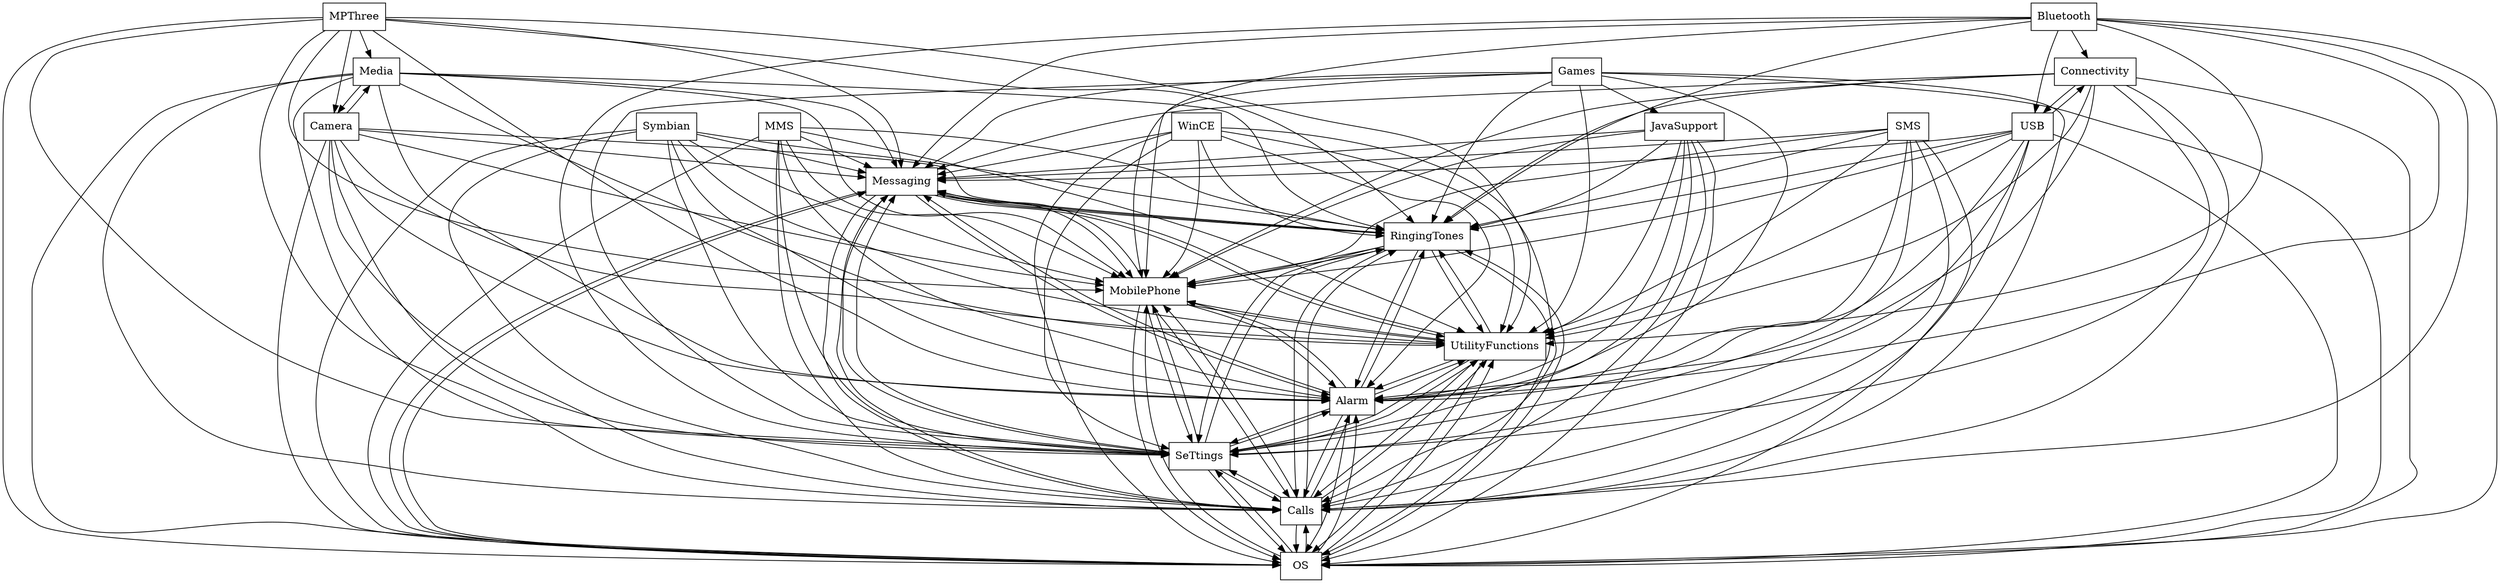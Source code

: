 digraph{
graph [rankdir=TB];
node [shape=box];
edge [arrowhead=normal];
0[label="Messaging",]
1[label="JavaSupport",]
2[label="Media",]
3[label="RingingTones",]
4[label="Camera",]
5[label="Bluetooth",]
6[label="MPThree",]
7[label="OS",]
8[label="Calls",]
9[label="Connectivity",]
10[label="SeTtings",]
11[label="Alarm",]
12[label="WinCE",]
13[label="UtilityFunctions",]
14[label="Symbian",]
15[label="USB",]
16[label="Games",]
17[label="MobilePhone",]
18[label="SMS",]
19[label="MMS",]
0->3[label="",]
0->7[label="",]
0->8[label="",]
0->10[label="",]
0->11[label="",]
0->13[label="",]
0->17[label="",]
1->0[label="",]
1->3[label="",]
1->7[label="",]
1->8[label="",]
1->10[label="",]
1->11[label="",]
1->13[label="",]
1->17[label="",]
2->0[label="",]
2->3[label="",]
2->4[label="",]
2->7[label="",]
2->8[label="",]
2->10[label="",]
2->11[label="",]
2->13[label="",]
2->17[label="",]
3->0[label="",]
3->7[label="",]
3->8[label="",]
3->10[label="",]
3->11[label="",]
3->13[label="",]
3->17[label="",]
4->0[label="",]
4->2[label="",]
4->3[label="",]
4->7[label="",]
4->8[label="",]
4->10[label="",]
4->11[label="",]
4->13[label="",]
4->17[label="",]
5->0[label="",]
5->3[label="",]
5->7[label="",]
5->8[label="",]
5->9[label="",]
5->10[label="",]
5->11[label="",]
5->13[label="",]
5->15[label="",]
5->17[label="",]
6->0[label="",]
6->2[label="",]
6->3[label="",]
6->4[label="",]
6->7[label="",]
6->8[label="",]
6->10[label="",]
6->11[label="",]
6->13[label="",]
6->17[label="",]
7->0[label="",]
7->3[label="",]
7->8[label="",]
7->10[label="",]
7->11[label="",]
7->13[label="",]
7->17[label="",]
8->0[label="",]
8->3[label="",]
8->7[label="",]
8->10[label="",]
8->11[label="",]
8->13[label="",]
8->17[label="",]
9->0[label="",]
9->3[label="",]
9->7[label="",]
9->8[label="",]
9->10[label="",]
9->11[label="",]
9->13[label="",]
9->15[label="",]
9->17[label="",]
10->0[label="",]
10->3[label="",]
10->7[label="",]
10->8[label="",]
10->11[label="",]
10->13[label="",]
10->17[label="",]
11->0[label="",]
11->3[label="",]
11->7[label="",]
11->8[label="",]
11->10[label="",]
11->13[label="",]
11->17[label="",]
12->0[label="",]
12->3[label="",]
12->7[label="",]
12->8[label="",]
12->10[label="",]
12->11[label="",]
12->13[label="",]
12->17[label="",]
13->0[label="",]
13->3[label="",]
13->7[label="",]
13->8[label="",]
13->10[label="",]
13->11[label="",]
13->17[label="",]
14->0[label="",]
14->3[label="",]
14->7[label="",]
14->8[label="",]
14->10[label="",]
14->11[label="",]
14->13[label="",]
14->17[label="",]
15->0[label="",]
15->3[label="",]
15->7[label="",]
15->8[label="",]
15->9[label="",]
15->10[label="",]
15->11[label="",]
15->13[label="",]
15->17[label="",]
16->0[label="",]
16->1[label="",]
16->3[label="",]
16->7[label="",]
16->8[label="",]
16->10[label="",]
16->11[label="",]
16->13[label="",]
16->17[label="",]
17->0[label="",]
17->3[label="",]
17->7[label="",]
17->8[label="",]
17->10[label="",]
17->11[label="",]
17->13[label="",]
18->0[label="",]
18->3[label="",]
18->7[label="",]
18->8[label="",]
18->10[label="",]
18->11[label="",]
18->13[label="",]
18->17[label="",]
19->0[label="",]
19->3[label="",]
19->7[label="",]
19->8[label="",]
19->10[label="",]
19->11[label="",]
19->13[label="",]
19->17[label="",]
}
